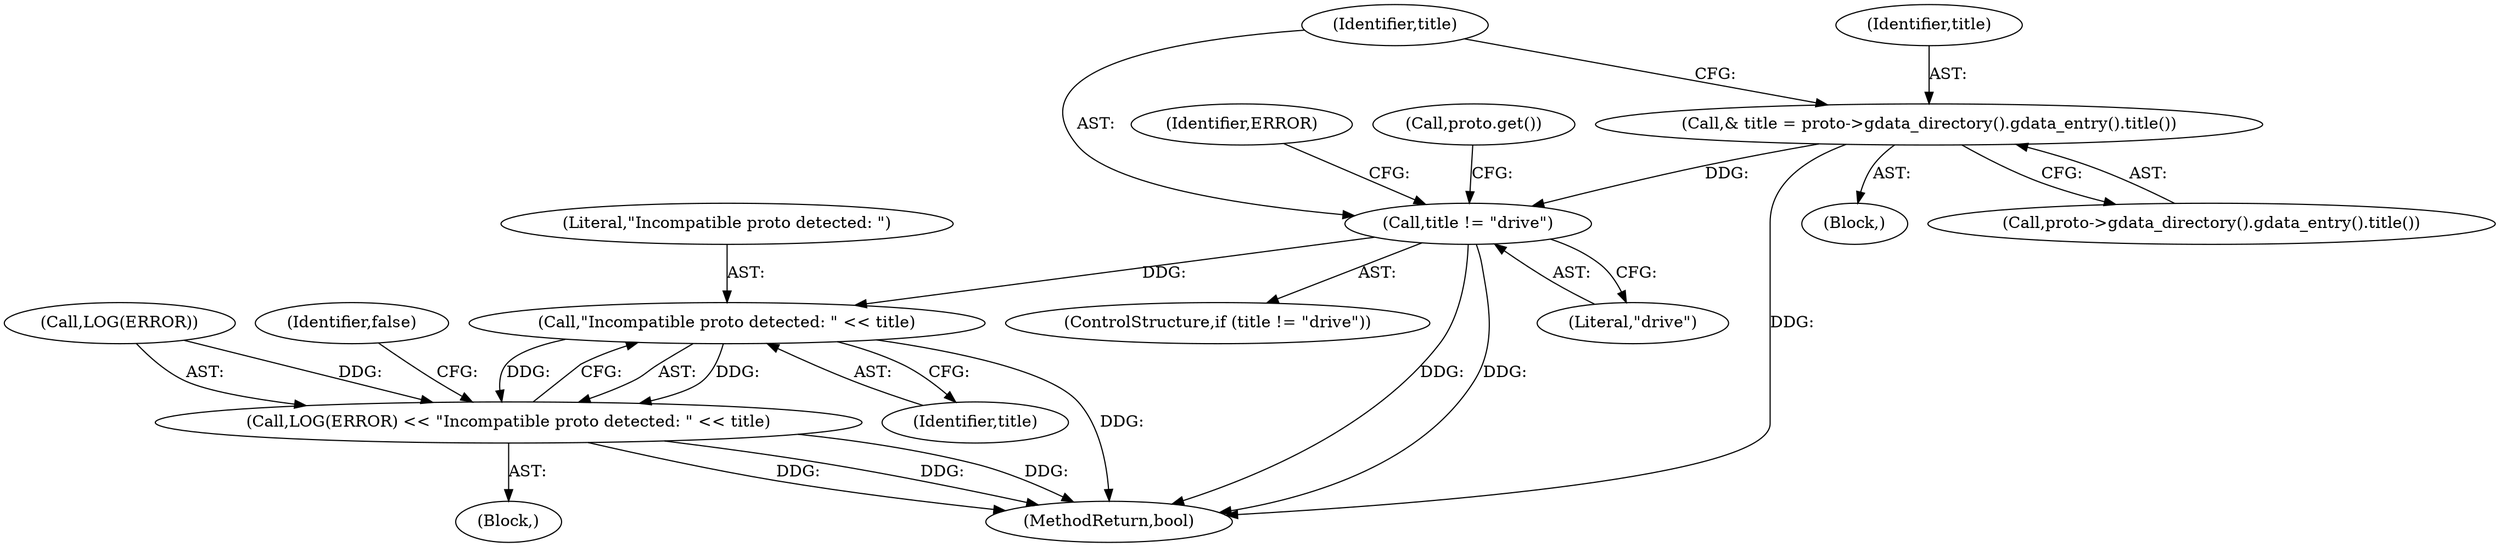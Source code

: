 digraph "1_Chrome_40ed2b7ae4f6f5adb1b0ce9acf9c4dece339c2a6_1@del" {
"1000113" [label="(Call,& title = proto->gdata_directory().gdata_entry().title())"];
"1000117" [label="(Call,title != \"drive\")"];
"1000124" [label="(Call,\"Incompatible proto detected: \" << title)"];
"1000121" [label="(Call,LOG(ERROR) << \"Incompatible proto detected: \" << title)"];
"1000115" [label="(Call,proto->gdata_directory().gdata_entry().title())"];
"1000131" [label="(Call,proto.get())"];
"1000120" [label="(Block,)"];
"1000125" [label="(Literal,\"Incompatible proto detected: \")"];
"1000111" [label="(Block,)"];
"1000117" [label="(Call,title != \"drive\")"];
"1000118" [label="(Identifier,title)"];
"1000114" [label="(Identifier,title)"];
"1000126" [label="(Identifier,title)"];
"1000119" [label="(Literal,\"drive\")"];
"1000123" [label="(Identifier,ERROR)"];
"1000138" [label="(MethodReturn,bool)"];
"1000113" [label="(Call,& title = proto->gdata_directory().gdata_entry().title())"];
"1000121" [label="(Call,LOG(ERROR) << \"Incompatible proto detected: \" << title)"];
"1000122" [label="(Call,LOG(ERROR))"];
"1000128" [label="(Identifier,false)"];
"1000116" [label="(ControlStructure,if (title != \"drive\"))"];
"1000124" [label="(Call,\"Incompatible proto detected: \" << title)"];
"1000113" -> "1000111"  [label="AST: "];
"1000113" -> "1000115"  [label="CFG: "];
"1000114" -> "1000113"  [label="AST: "];
"1000115" -> "1000113"  [label="AST: "];
"1000118" -> "1000113"  [label="CFG: "];
"1000113" -> "1000138"  [label="DDG: "];
"1000113" -> "1000117"  [label="DDG: "];
"1000117" -> "1000116"  [label="AST: "];
"1000117" -> "1000119"  [label="CFG: "];
"1000118" -> "1000117"  [label="AST: "];
"1000119" -> "1000117"  [label="AST: "];
"1000123" -> "1000117"  [label="CFG: "];
"1000131" -> "1000117"  [label="CFG: "];
"1000117" -> "1000138"  [label="DDG: "];
"1000117" -> "1000138"  [label="DDG: "];
"1000117" -> "1000124"  [label="DDG: "];
"1000124" -> "1000121"  [label="AST: "];
"1000124" -> "1000126"  [label="CFG: "];
"1000125" -> "1000124"  [label="AST: "];
"1000126" -> "1000124"  [label="AST: "];
"1000121" -> "1000124"  [label="CFG: "];
"1000124" -> "1000138"  [label="DDG: "];
"1000124" -> "1000121"  [label="DDG: "];
"1000124" -> "1000121"  [label="DDG: "];
"1000121" -> "1000120"  [label="AST: "];
"1000122" -> "1000121"  [label="AST: "];
"1000128" -> "1000121"  [label="CFG: "];
"1000121" -> "1000138"  [label="DDG: "];
"1000121" -> "1000138"  [label="DDG: "];
"1000121" -> "1000138"  [label="DDG: "];
"1000122" -> "1000121"  [label="DDG: "];
}
